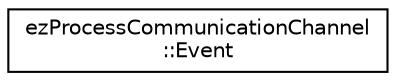 digraph "Graphical Class Hierarchy"
{
 // LATEX_PDF_SIZE
  edge [fontname="Helvetica",fontsize="10",labelfontname="Helvetica",labelfontsize="10"];
  node [fontname="Helvetica",fontsize="10",shape=record];
  rankdir="LR";
  Node0 [label="ezProcessCommunicationChannel\l::Event",height=0.2,width=0.4,color="black", fillcolor="white", style="filled",URL="$d2/d48/structez_process_communication_channel_1_1_event.htm",tooltip=" "];
}
